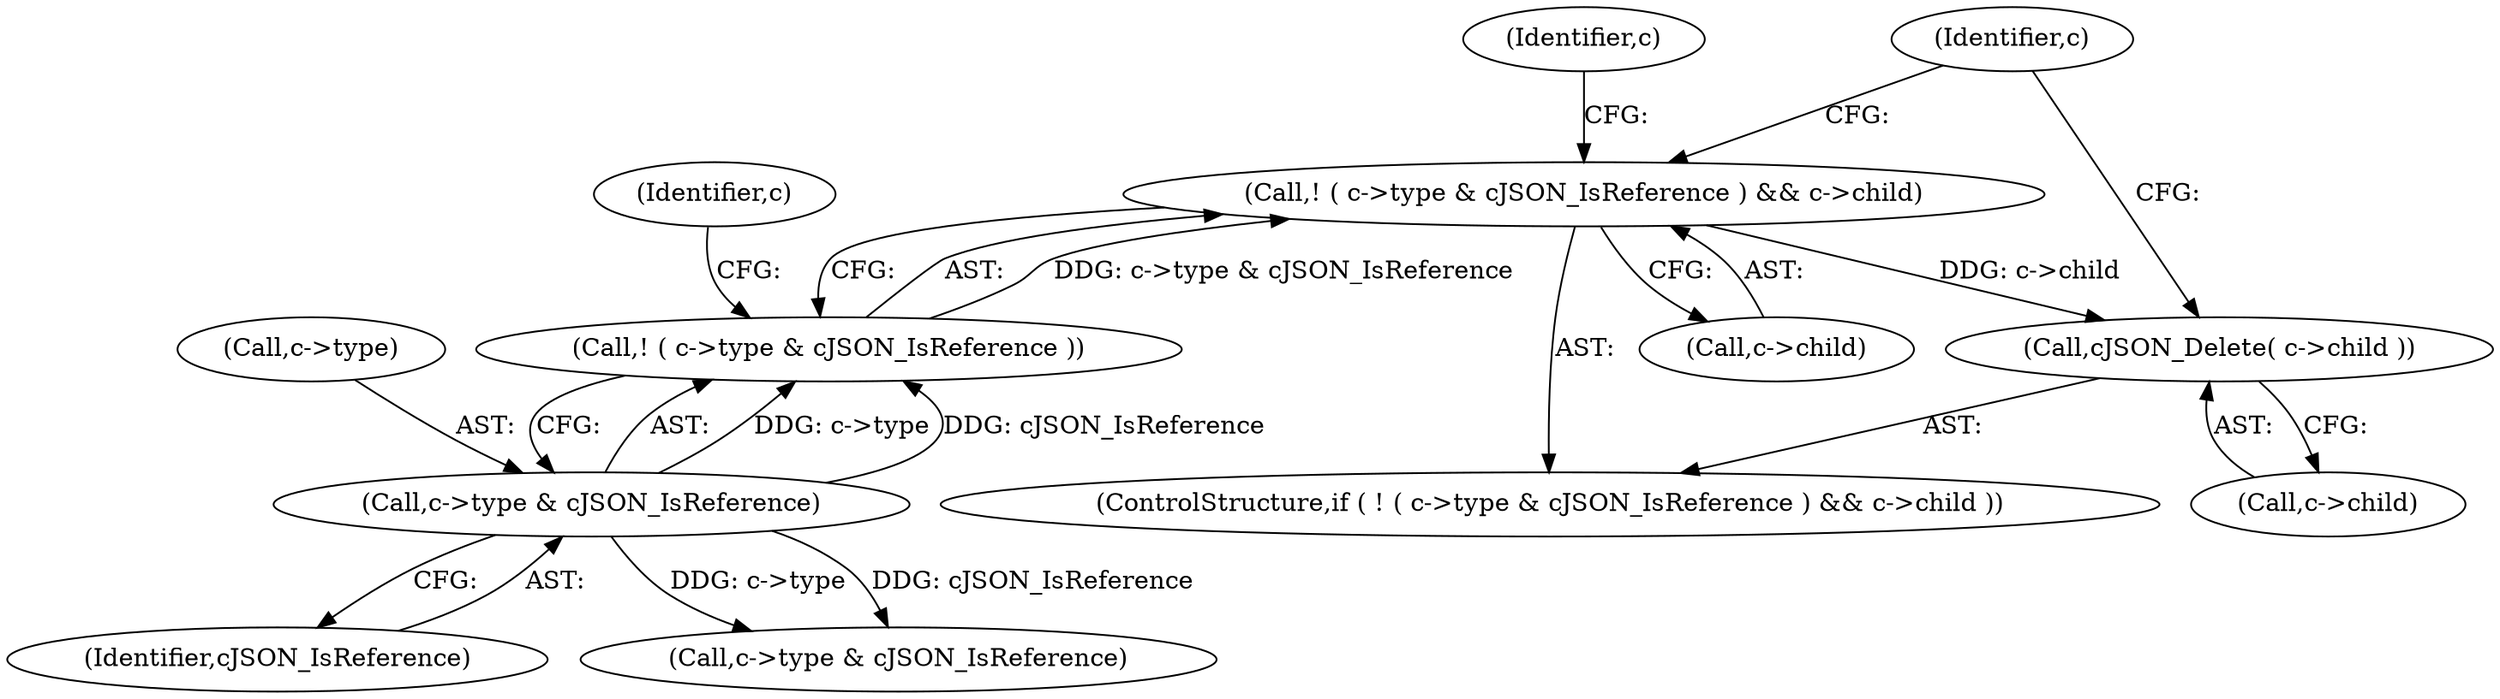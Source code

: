 digraph "1_iperf_91f2fa59e8ed80dfbf400add0164ee0e508e412a_15@pointer" {
"1000113" [label="(Call,! ( c->type & cJSON_IsReference ) && c->child)"];
"1000114" [label="(Call,! ( c->type & cJSON_IsReference ))"];
"1000115" [label="(Call,c->type & cJSON_IsReference)"];
"1000123" [label="(Call,cJSON_Delete( c->child ))"];
"1000120" [label="(Call,c->child)"];
"1000113" [label="(Call,! ( c->type & cJSON_IsReference ) && c->child)"];
"1000124" [label="(Call,c->child)"];
"1000115" [label="(Call,c->type & cJSON_IsReference)"];
"1000132" [label="(Identifier,c)"];
"1000121" [label="(Identifier,c)"];
"1000119" [label="(Identifier,cJSON_IsReference)"];
"1000112" [label="(ControlStructure,if ( ! ( c->type & cJSON_IsReference ) && c->child ))"];
"1000116" [label="(Call,c->type)"];
"1000125" [label="(Identifier,c)"];
"1000123" [label="(Call,cJSON_Delete( c->child ))"];
"1000114" [label="(Call,! ( c->type & cJSON_IsReference ))"];
"1000130" [label="(Call,c->type & cJSON_IsReference)"];
"1000113" -> "1000112"  [label="AST: "];
"1000113" -> "1000114"  [label="CFG: "];
"1000113" -> "1000120"  [label="CFG: "];
"1000114" -> "1000113"  [label="AST: "];
"1000120" -> "1000113"  [label="AST: "];
"1000125" -> "1000113"  [label="CFG: "];
"1000132" -> "1000113"  [label="CFG: "];
"1000114" -> "1000113"  [label="DDG: c->type & cJSON_IsReference"];
"1000113" -> "1000123"  [label="DDG: c->child"];
"1000114" -> "1000115"  [label="CFG: "];
"1000115" -> "1000114"  [label="AST: "];
"1000121" -> "1000114"  [label="CFG: "];
"1000115" -> "1000114"  [label="DDG: c->type"];
"1000115" -> "1000114"  [label="DDG: cJSON_IsReference"];
"1000115" -> "1000119"  [label="CFG: "];
"1000116" -> "1000115"  [label="AST: "];
"1000119" -> "1000115"  [label="AST: "];
"1000115" -> "1000130"  [label="DDG: c->type"];
"1000115" -> "1000130"  [label="DDG: cJSON_IsReference"];
"1000123" -> "1000112"  [label="AST: "];
"1000123" -> "1000124"  [label="CFG: "];
"1000124" -> "1000123"  [label="AST: "];
"1000132" -> "1000123"  [label="CFG: "];
}
